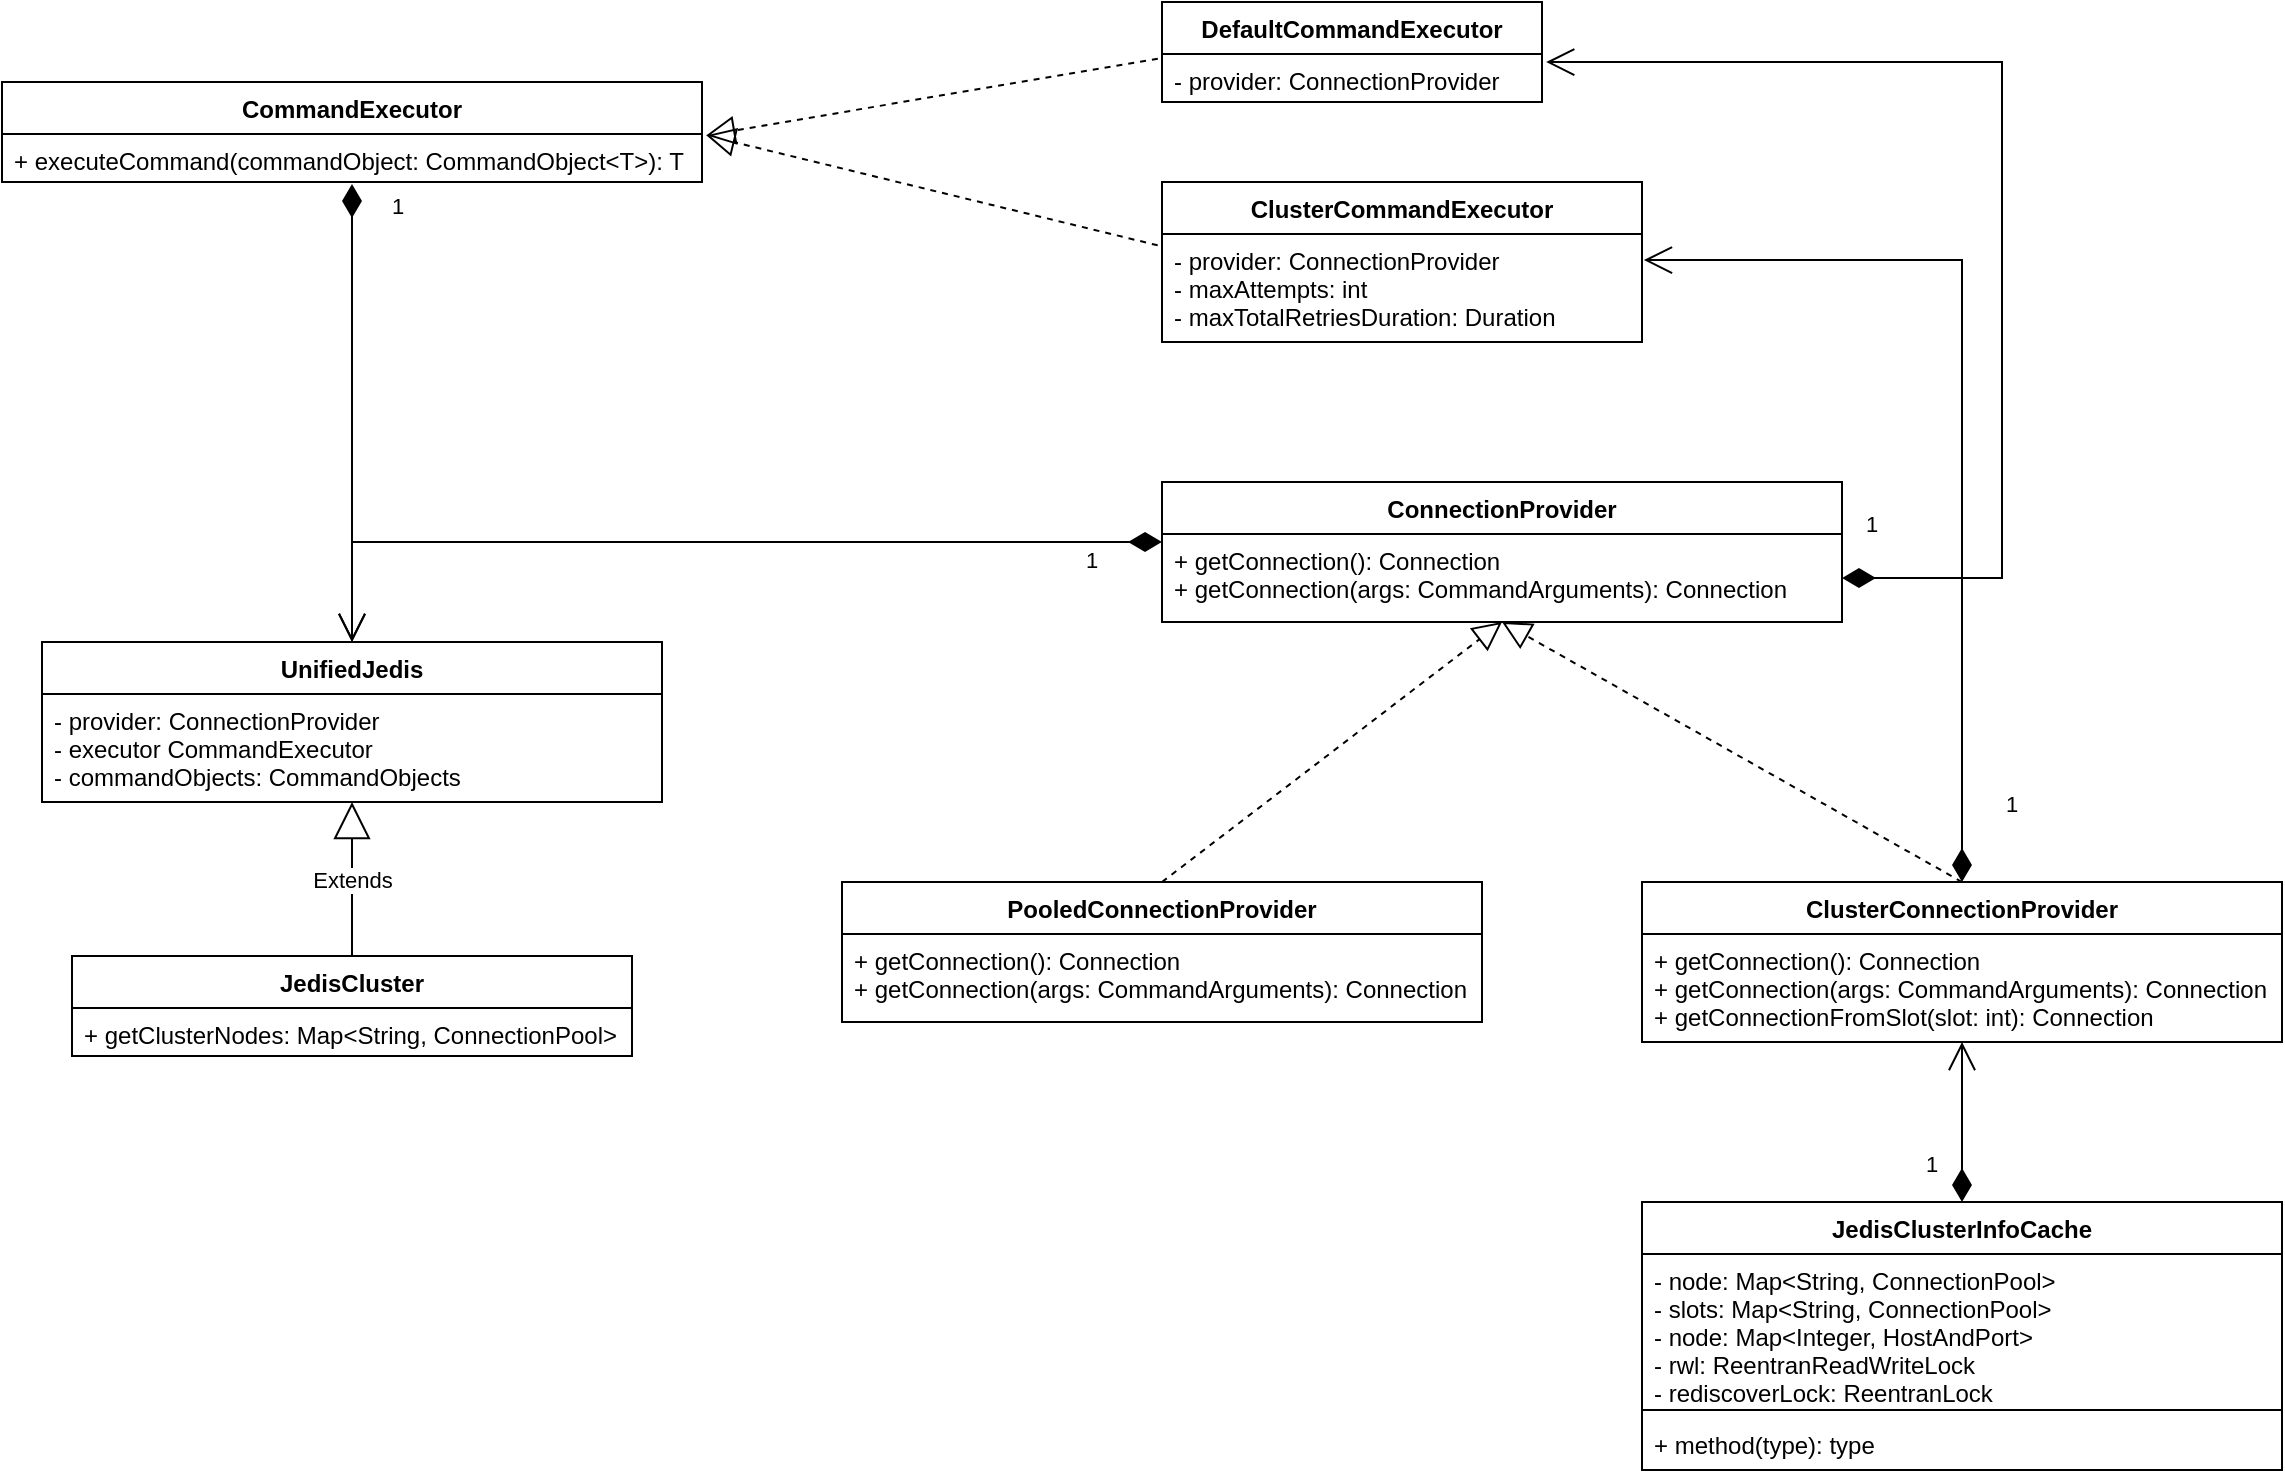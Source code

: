 <mxfile version="16.6.6" type="github">
  <diagram id="16u3QC0gG3P5N7qWQo-6" name="Page-1">
    <mxGraphModel dx="2062" dy="1065" grid="1" gridSize="10" guides="1" tooltips="1" connect="1" arrows="1" fold="1" page="1" pageScale="1" pageWidth="1169" pageHeight="827" math="0" shadow="0">
      <root>
        <mxCell id="0" />
        <mxCell id="1" parent="0" />
        <mxCell id="Vg_fdwR3Dp5vmPGhpIbs-1" value="ConnectionProvider" style="swimlane;fontStyle=1;align=center;verticalAlign=top;childLayout=stackLayout;horizontal=1;startSize=26;horizontalStack=0;resizeParent=1;resizeParentMax=0;resizeLast=0;collapsible=1;marginBottom=0;" parent="1" vertex="1">
          <mxGeometry x="600" y="280" width="340" height="70" as="geometry" />
        </mxCell>
        <mxCell id="Vg_fdwR3Dp5vmPGhpIbs-2" value="+ getConnection(): Connection&#xa;+ getConnection(args: CommandArguments): Connection" style="text;strokeColor=none;fillColor=none;align=left;verticalAlign=top;spacingLeft=4;spacingRight=4;overflow=hidden;rotatable=0;points=[[0,0.5],[1,0.5]];portConstraint=eastwest;" parent="Vg_fdwR3Dp5vmPGhpIbs-1" vertex="1">
          <mxGeometry y="26" width="340" height="44" as="geometry" />
        </mxCell>
        <mxCell id="Vg_fdwR3Dp5vmPGhpIbs-3" value="PooledConnectionProvider" style="swimlane;fontStyle=1;align=center;verticalAlign=top;childLayout=stackLayout;horizontal=1;startSize=26;horizontalStack=0;resizeParent=1;resizeParentMax=0;resizeLast=0;collapsible=1;marginBottom=0;" parent="1" vertex="1">
          <mxGeometry x="440" y="480" width="320" height="70" as="geometry" />
        </mxCell>
        <mxCell id="Vg_fdwR3Dp5vmPGhpIbs-4" value="+ getConnection(): Connection&#xa;+ getConnection(args: CommandArguments): Connection" style="text;strokeColor=none;fillColor=none;align=left;verticalAlign=top;spacingLeft=4;spacingRight=4;overflow=hidden;rotatable=0;points=[[0,0.5],[1,0.5]];portConstraint=eastwest;" parent="Vg_fdwR3Dp5vmPGhpIbs-3" vertex="1">
          <mxGeometry y="26" width="320" height="44" as="geometry" />
        </mxCell>
        <mxCell id="Vg_fdwR3Dp5vmPGhpIbs-5" value="UnifiedJedis" style="swimlane;fontStyle=1;align=center;verticalAlign=top;childLayout=stackLayout;horizontal=1;startSize=26;horizontalStack=0;resizeParent=1;resizeParentMax=0;resizeLast=0;collapsible=1;marginBottom=0;" parent="1" vertex="1">
          <mxGeometry x="40" y="360" width="310" height="80" as="geometry" />
        </mxCell>
        <mxCell id="Vg_fdwR3Dp5vmPGhpIbs-6" value="- provider: ConnectionProvider&#xa;- executor CommandExecutor&#xa;- commandObjects: CommandObjects" style="text;strokeColor=none;fillColor=none;align=left;verticalAlign=top;spacingLeft=4;spacingRight=4;overflow=hidden;rotatable=0;points=[[0,0.5],[1,0.5]];portConstraint=eastwest;" parent="Vg_fdwR3Dp5vmPGhpIbs-5" vertex="1">
          <mxGeometry y="26" width="310" height="54" as="geometry" />
        </mxCell>
        <mxCell id="Vg_fdwR3Dp5vmPGhpIbs-7" value="JedisCluster" style="swimlane;fontStyle=1;align=center;verticalAlign=top;childLayout=stackLayout;horizontal=1;startSize=26;horizontalStack=0;resizeParent=1;resizeParentMax=0;resizeLast=0;collapsible=1;marginBottom=0;" parent="1" vertex="1">
          <mxGeometry x="55" y="517" width="280" height="50" as="geometry" />
        </mxCell>
        <mxCell id="Vg_fdwR3Dp5vmPGhpIbs-8" value="+ getClusterNodes: Map&lt;String, ConnectionPool&gt;" style="text;strokeColor=none;fillColor=none;align=left;verticalAlign=top;spacingLeft=4;spacingRight=4;overflow=hidden;rotatable=0;points=[[0,0.5],[1,0.5]];portConstraint=eastwest;" parent="Vg_fdwR3Dp5vmPGhpIbs-7" vertex="1">
          <mxGeometry y="26" width="280" height="24" as="geometry" />
        </mxCell>
        <mxCell id="Vg_fdwR3Dp5vmPGhpIbs-9" value="CommandExecutor" style="swimlane;fontStyle=1;align=center;verticalAlign=top;childLayout=stackLayout;horizontal=1;startSize=26;horizontalStack=0;resizeParent=1;resizeParentMax=0;resizeLast=0;collapsible=1;marginBottom=0;" parent="1" vertex="1">
          <mxGeometry x="20" y="80" width="350" height="50" as="geometry" />
        </mxCell>
        <mxCell id="Vg_fdwR3Dp5vmPGhpIbs-10" value="+ executeCommand(commandObject: CommandObject&lt;T&gt;): T&#xa;" style="text;strokeColor=none;fillColor=none;align=left;verticalAlign=top;spacingLeft=4;spacingRight=4;overflow=hidden;rotatable=0;points=[[0,0.5],[1,0.5]];portConstraint=eastwest;" parent="Vg_fdwR3Dp5vmPGhpIbs-9" vertex="1">
          <mxGeometry y="26" width="350" height="24" as="geometry" />
        </mxCell>
        <mxCell id="Vg_fdwR3Dp5vmPGhpIbs-11" value="DefaultCommandExecutor" style="swimlane;fontStyle=1;align=center;verticalAlign=top;childLayout=stackLayout;horizontal=1;startSize=26;horizontalStack=0;resizeParent=1;resizeParentMax=0;resizeLast=0;collapsible=1;marginBottom=0;" parent="1" vertex="1">
          <mxGeometry x="600" y="40" width="190" height="50" as="geometry" />
        </mxCell>
        <mxCell id="Vg_fdwR3Dp5vmPGhpIbs-12" value="- provider: ConnectionProvider" style="text;strokeColor=none;fillColor=none;align=left;verticalAlign=top;spacingLeft=4;spacingRight=4;overflow=hidden;rotatable=0;points=[[0,0.5],[1,0.5]];portConstraint=eastwest;" parent="Vg_fdwR3Dp5vmPGhpIbs-11" vertex="1">
          <mxGeometry y="26" width="190" height="24" as="geometry" />
        </mxCell>
        <mxCell id="Vg_fdwR3Dp5vmPGhpIbs-13" value="ClusterCommandExecutor" style="swimlane;fontStyle=1;align=center;verticalAlign=top;childLayout=stackLayout;horizontal=1;startSize=26;horizontalStack=0;resizeParent=1;resizeParentMax=0;resizeLast=0;collapsible=1;marginBottom=0;" parent="1" vertex="1">
          <mxGeometry x="600" y="130" width="240" height="80" as="geometry" />
        </mxCell>
        <mxCell id="Vg_fdwR3Dp5vmPGhpIbs-14" value="- provider: ConnectionProvider&#xa;- maxAttempts: int&#xa;- maxTotalRetriesDuration: Duration" style="text;strokeColor=none;fillColor=none;align=left;verticalAlign=top;spacingLeft=4;spacingRight=4;overflow=hidden;rotatable=0;points=[[0,0.5],[1,0.5]];portConstraint=eastwest;" parent="Vg_fdwR3Dp5vmPGhpIbs-13" vertex="1">
          <mxGeometry y="26" width="240" height="54" as="geometry" />
        </mxCell>
        <mxCell id="Vg_fdwR3Dp5vmPGhpIbs-15" value="" style="endArrow=block;dashed=1;endFill=0;endSize=12;html=1;rounded=0;exitX=-0.011;exitY=0.097;exitDx=0;exitDy=0;exitPerimeter=0;entryX=1.006;entryY=0.028;entryDx=0;entryDy=0;entryPerimeter=0;" parent="1" source="Vg_fdwR3Dp5vmPGhpIbs-12" target="Vg_fdwR3Dp5vmPGhpIbs-10" edge="1">
          <mxGeometry width="160" relative="1" as="geometry">
            <mxPoint x="420" y="120" as="sourcePoint" />
            <mxPoint x="580" y="120" as="targetPoint" />
          </mxGeometry>
        </mxCell>
        <mxCell id="Vg_fdwR3Dp5vmPGhpIbs-16" value="" style="endArrow=block;dashed=1;endFill=0;endSize=12;html=1;rounded=0;exitX=0.5;exitY=0;exitDx=0;exitDy=0;" parent="1" source="Vg_fdwR3Dp5vmPGhpIbs-3" edge="1">
          <mxGeometry width="160" relative="1" as="geometry">
            <mxPoint x="680" y="360" as="sourcePoint" />
            <mxPoint x="770" y="350" as="targetPoint" />
          </mxGeometry>
        </mxCell>
        <mxCell id="Vg_fdwR3Dp5vmPGhpIbs-17" value="Extends" style="endArrow=block;endSize=16;endFill=0;html=1;rounded=0;entryX=0.5;entryY=1;entryDx=0;entryDy=0;" parent="1" source="Vg_fdwR3Dp5vmPGhpIbs-7" target="Vg_fdwR3Dp5vmPGhpIbs-5" edge="1">
          <mxGeometry width="160" relative="1" as="geometry">
            <mxPoint x="70" y="630" as="sourcePoint" />
            <mxPoint x="230" y="630" as="targetPoint" />
          </mxGeometry>
        </mxCell>
        <mxCell id="Vg_fdwR3Dp5vmPGhpIbs-21" value="" style="endArrow=block;dashed=1;endFill=0;endSize=12;html=1;rounded=0;exitX=-0.009;exitY=0.105;exitDx=0;exitDy=0;exitPerimeter=0;entryX=1.006;entryY=0.028;entryDx=0;entryDy=0;entryPerimeter=0;" parent="1" source="Vg_fdwR3Dp5vmPGhpIbs-14" target="Vg_fdwR3Dp5vmPGhpIbs-10" edge="1">
          <mxGeometry width="160" relative="1" as="geometry">
            <mxPoint x="420" y="120" as="sourcePoint" />
            <mxPoint x="580" y="120" as="targetPoint" />
          </mxGeometry>
        </mxCell>
        <mxCell id="PPMuQnZdv8R8rpKbWjnb-1" value="ClusterConnectionProvider" style="swimlane;fontStyle=1;align=center;verticalAlign=top;childLayout=stackLayout;horizontal=1;startSize=26;horizontalStack=0;resizeParent=1;resizeParentMax=0;resizeLast=0;collapsible=1;marginBottom=0;" vertex="1" parent="1">
          <mxGeometry x="840" y="480" width="320" height="80" as="geometry" />
        </mxCell>
        <mxCell id="PPMuQnZdv8R8rpKbWjnb-2" value="+ getConnection(): Connection&#xa;+ getConnection(args: CommandArguments): Connection&#xa;+ getConnectionFromSlot(slot: int): Connection" style="text;strokeColor=none;fillColor=none;align=left;verticalAlign=top;spacingLeft=4;spacingRight=4;overflow=hidden;rotatable=0;points=[[0,0.5],[1,0.5]];portConstraint=eastwest;" vertex="1" parent="PPMuQnZdv8R8rpKbWjnb-1">
          <mxGeometry y="26" width="320" height="54" as="geometry" />
        </mxCell>
        <mxCell id="PPMuQnZdv8R8rpKbWjnb-3" value="" style="endArrow=block;dashed=1;endFill=0;endSize=12;html=1;rounded=0;exitX=0.5;exitY=0;exitDx=0;exitDy=0;" edge="1" parent="1" source="PPMuQnZdv8R8rpKbWjnb-1">
          <mxGeometry width="160" relative="1" as="geometry">
            <mxPoint x="860" y="470" as="sourcePoint" />
            <mxPoint x="770" y="350" as="targetPoint" />
          </mxGeometry>
        </mxCell>
        <mxCell id="PPMuQnZdv8R8rpKbWjnb-4" value="JedisClusterInfoCache" style="swimlane;fontStyle=1;align=center;verticalAlign=top;childLayout=stackLayout;horizontal=1;startSize=26;horizontalStack=0;resizeParent=1;resizeParentMax=0;resizeLast=0;collapsible=1;marginBottom=0;" vertex="1" parent="1">
          <mxGeometry x="840" y="640" width="320" height="134" as="geometry" />
        </mxCell>
        <mxCell id="PPMuQnZdv8R8rpKbWjnb-5" value="- node: Map&lt;String, ConnectionPool&gt;&#xa;- slots: Map&lt;String, ConnectionPool&gt;&#xa;- node: Map&lt;Integer, HostAndPort&gt;&#xa;- rwl: ReentranReadWriteLock&#xa;- rediscoverLock: ReentranLock" style="text;strokeColor=none;fillColor=none;align=left;verticalAlign=top;spacingLeft=4;spacingRight=4;overflow=hidden;rotatable=0;points=[[0,0.5],[1,0.5]];portConstraint=eastwest;" vertex="1" parent="PPMuQnZdv8R8rpKbWjnb-4">
          <mxGeometry y="26" width="320" height="74" as="geometry" />
        </mxCell>
        <mxCell id="PPMuQnZdv8R8rpKbWjnb-6" value="" style="line;strokeWidth=1;fillColor=none;align=left;verticalAlign=middle;spacingTop=-1;spacingLeft=3;spacingRight=3;rotatable=0;labelPosition=right;points=[];portConstraint=eastwest;" vertex="1" parent="PPMuQnZdv8R8rpKbWjnb-4">
          <mxGeometry y="100" width="320" height="8" as="geometry" />
        </mxCell>
        <mxCell id="PPMuQnZdv8R8rpKbWjnb-7" value="+ method(type): type" style="text;strokeColor=none;fillColor=none;align=left;verticalAlign=top;spacingLeft=4;spacingRight=4;overflow=hidden;rotatable=0;points=[[0,0.5],[1,0.5]];portConstraint=eastwest;" vertex="1" parent="PPMuQnZdv8R8rpKbWjnb-4">
          <mxGeometry y="108" width="320" height="26" as="geometry" />
        </mxCell>
        <mxCell id="PPMuQnZdv8R8rpKbWjnb-11" value="1" style="endArrow=open;html=1;endSize=12;startArrow=diamondThin;startSize=14;startFill=1;edgeStyle=orthogonalEdgeStyle;align=left;verticalAlign=bottom;rounded=0;entryX=0.5;entryY=1;entryDx=0;entryDy=0;entryPerimeter=0;" edge="1" parent="1" source="PPMuQnZdv8R8rpKbWjnb-4" target="PPMuQnZdv8R8rpKbWjnb-2">
          <mxGeometry x="-0.75" y="20" relative="1" as="geometry">
            <mxPoint x="440" y="670" as="sourcePoint" />
            <mxPoint x="600" y="670" as="targetPoint" />
            <mxPoint as="offset" />
          </mxGeometry>
        </mxCell>
        <mxCell id="PPMuQnZdv8R8rpKbWjnb-12" value="1" style="endArrow=open;html=1;endSize=12;startArrow=diamondThin;startSize=14;startFill=1;edgeStyle=orthogonalEdgeStyle;align=left;verticalAlign=bottom;rounded=0;entryX=0.5;entryY=0;entryDx=0;entryDy=0;exitX=0;exitY=0.091;exitDx=0;exitDy=0;exitPerimeter=0;" edge="1" parent="1" source="Vg_fdwR3Dp5vmPGhpIbs-2" target="Vg_fdwR3Dp5vmPGhpIbs-5">
          <mxGeometry x="-0.824" y="18" relative="1" as="geometry">
            <mxPoint x="220" y="320" as="sourcePoint" />
            <mxPoint x="380" y="320" as="targetPoint" />
            <mxPoint as="offset" />
          </mxGeometry>
        </mxCell>
        <mxCell id="PPMuQnZdv8R8rpKbWjnb-16" value="1" style="endArrow=open;html=1;endSize=12;startArrow=diamondThin;startSize=14;startFill=1;edgeStyle=orthogonalEdgeStyle;align=left;verticalAlign=bottom;rounded=0;entryX=0.5;entryY=0;entryDx=0;entryDy=0;exitX=0.5;exitY=1.042;exitDx=0;exitDy=0;exitPerimeter=0;" edge="1" parent="1" source="Vg_fdwR3Dp5vmPGhpIbs-10" target="Vg_fdwR3Dp5vmPGhpIbs-5">
          <mxGeometry x="-0.824" y="18" relative="1" as="geometry">
            <mxPoint x="195" y="140" as="sourcePoint" />
            <mxPoint x="195" y="360" as="targetPoint" />
            <mxPoint as="offset" />
          </mxGeometry>
        </mxCell>
        <mxCell id="PPMuQnZdv8R8rpKbWjnb-17" value="1" style="endArrow=open;html=1;endSize=12;startArrow=diamondThin;startSize=14;startFill=1;edgeStyle=orthogonalEdgeStyle;align=left;verticalAlign=bottom;rounded=0;entryX=1.011;entryY=0.167;entryDx=0;entryDy=0;entryPerimeter=0;exitX=1;exitY=0.5;exitDx=0;exitDy=0;" edge="1" parent="1" source="Vg_fdwR3Dp5vmPGhpIbs-2" target="Vg_fdwR3Dp5vmPGhpIbs-12">
          <mxGeometry x="-0.965" y="18" relative="1" as="geometry">
            <mxPoint x="930" y="220" as="sourcePoint" />
            <mxPoint x="1090" y="220" as="targetPoint" />
            <Array as="points">
              <mxPoint x="1020" y="328" />
              <mxPoint x="1020" y="70" />
            </Array>
            <mxPoint as="offset" />
          </mxGeometry>
        </mxCell>
        <mxCell id="PPMuQnZdv8R8rpKbWjnb-18" value="1" style="endArrow=open;html=1;endSize=12;startArrow=diamondThin;startSize=14;startFill=1;edgeStyle=orthogonalEdgeStyle;align=left;verticalAlign=bottom;rounded=0;exitX=0.5;exitY=0;exitDx=0;exitDy=0;entryX=1.004;entryY=0.241;entryDx=0;entryDy=0;entryPerimeter=0;" edge="1" parent="1" source="PPMuQnZdv8R8rpKbWjnb-1" target="Vg_fdwR3Dp5vmPGhpIbs-14">
          <mxGeometry x="-0.872" y="-20" relative="1" as="geometry">
            <mxPoint x="980" y="410" as="sourcePoint" />
            <mxPoint x="1140" y="410" as="targetPoint" />
            <Array as="points">
              <mxPoint x="1000" y="169" />
            </Array>
            <mxPoint as="offset" />
          </mxGeometry>
        </mxCell>
      </root>
    </mxGraphModel>
  </diagram>
</mxfile>
